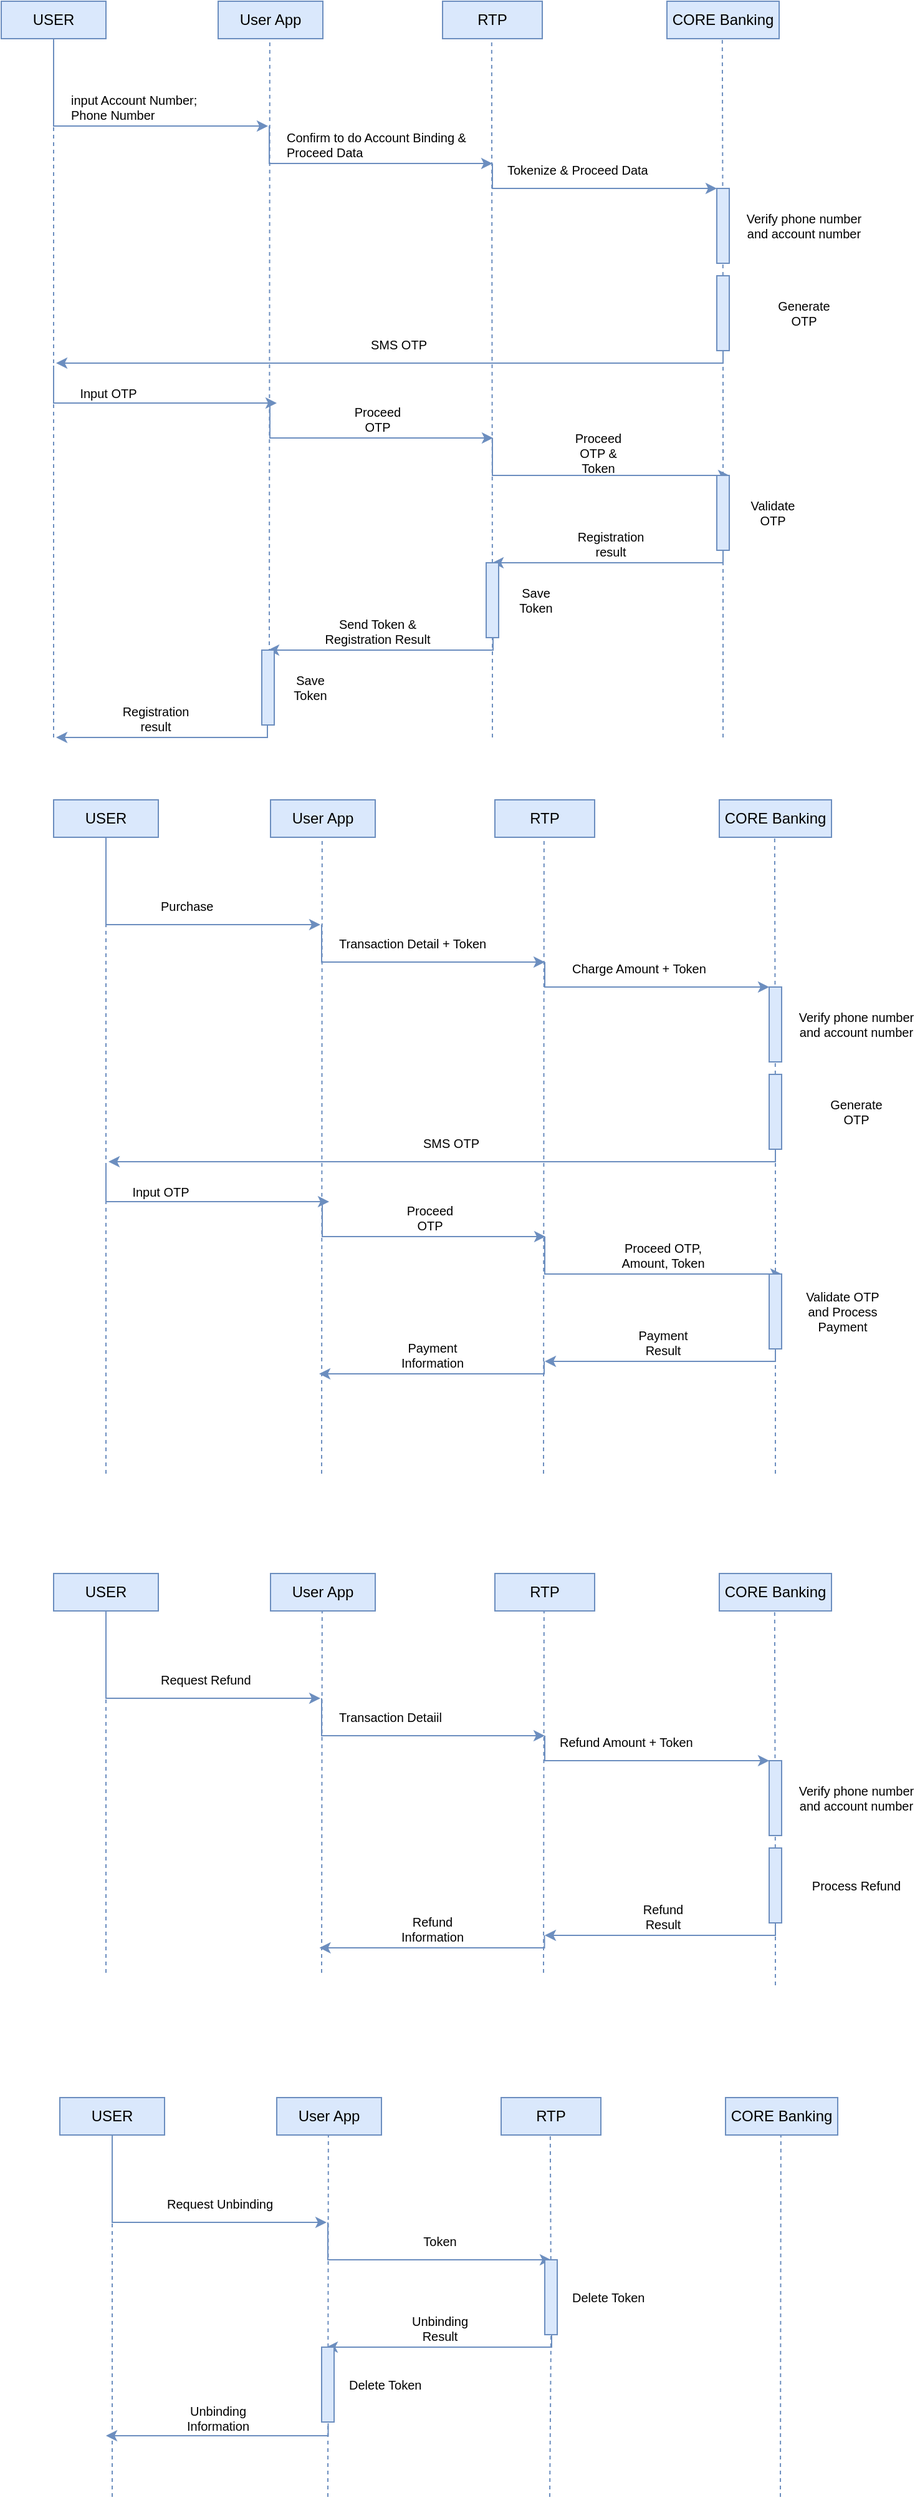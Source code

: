 <mxfile version="16.4.6" type="github">
  <diagram id="XkYiuZXgEPW-SBKgnunP" name="Page-1">
    <mxGraphModel dx="1043" dy="613" grid="1" gridSize="10" guides="1" tooltips="1" connect="1" arrows="1" fold="1" page="1" pageScale="1" pageWidth="850" pageHeight="1100" math="0" shadow="0">
      <root>
        <mxCell id="0" />
        <mxCell id="1" parent="0" />
        <mxCell id="qWCOcMSdtdWqQn0RleB4-22" value="" style="endArrow=none;dashed=1;html=1;rounded=0;entryX=0.5;entryY=1;entryDx=0;entryDy=0;startArrow=none;fillColor=#dae8fc;strokeColor=#6c8ebf;" edge="1" parent="1" source="qWCOcMSdtdWqQn0RleB4-27">
          <mxGeometry width="50" height="50" relative="1" as="geometry">
            <mxPoint x="614.41" y="756" as="sourcePoint" />
            <mxPoint x="614.41" y="100" as="targetPoint" />
          </mxGeometry>
        </mxCell>
        <mxCell id="qWCOcMSdtdWqQn0RleB4-1" value="USER" style="rounded=0;whiteSpace=wrap;html=1;fillColor=#dae8fc;strokeColor=#6c8ebf;" vertex="1" parent="1">
          <mxGeometry x="36" y="70" width="84" height="30" as="geometry" />
        </mxCell>
        <mxCell id="qWCOcMSdtdWqQn0RleB4-2" value="User App" style="rounded=0;whiteSpace=wrap;html=1;fillColor=#dae8fc;strokeColor=#6c8ebf;" vertex="1" parent="1">
          <mxGeometry x="210" y="70" width="84" height="30" as="geometry" />
        </mxCell>
        <mxCell id="qWCOcMSdtdWqQn0RleB4-3" value="RTP" style="rounded=0;whiteSpace=wrap;html=1;fillColor=#dae8fc;strokeColor=#6c8ebf;" vertex="1" parent="1">
          <mxGeometry x="390" y="70" width="80" height="30" as="geometry" />
        </mxCell>
        <mxCell id="qWCOcMSdtdWqQn0RleB4-4" value="" style="endArrow=none;dashed=1;html=1;rounded=0;entryX=0.5;entryY=1;entryDx=0;entryDy=0;fillColor=#dae8fc;strokeColor=#6c8ebf;" edge="1" parent="1" target="qWCOcMSdtdWqQn0RleB4-1">
          <mxGeometry width="50" height="50" relative="1" as="geometry">
            <mxPoint x="78" y="660" as="sourcePoint" />
            <mxPoint x="390" y="190" as="targetPoint" />
          </mxGeometry>
        </mxCell>
        <mxCell id="qWCOcMSdtdWqQn0RleB4-5" value="" style="endArrow=none;dashed=1;html=1;rounded=0;entryX=0.5;entryY=1;entryDx=0;entryDy=0;fillColor=#dae8fc;strokeColor=#6c8ebf;" edge="1" parent="1">
          <mxGeometry width="50" height="50" relative="1" as="geometry">
            <mxPoint x="251" y="610" as="sourcePoint" />
            <mxPoint x="251.41" y="100" as="targetPoint" />
          </mxGeometry>
        </mxCell>
        <mxCell id="qWCOcMSdtdWqQn0RleB4-6" value="" style="endArrow=none;dashed=1;html=1;rounded=0;entryX=0.5;entryY=1;entryDx=0;entryDy=0;startArrow=none;fillColor=#dae8fc;strokeColor=#6c8ebf;" edge="1" parent="1" source="qWCOcMSdtdWqQn0RleB4-48">
          <mxGeometry width="50" height="50" relative="1" as="geometry">
            <mxPoint x="429.41" y="756" as="sourcePoint" />
            <mxPoint x="429.41" y="100" as="targetPoint" />
          </mxGeometry>
        </mxCell>
        <mxCell id="qWCOcMSdtdWqQn0RleB4-8" value="" style="endArrow=classic;html=1;rounded=0;exitX=0.5;exitY=1;exitDx=0;exitDy=0;fillColor=#dae8fc;strokeColor=#6c8ebf;" edge="1" parent="1" source="qWCOcMSdtdWqQn0RleB4-1">
          <mxGeometry width="50" height="50" relative="1" as="geometry">
            <mxPoint x="350" y="170" as="sourcePoint" />
            <mxPoint x="250" y="170" as="targetPoint" />
            <Array as="points">
              <mxPoint x="78" y="170" />
            </Array>
          </mxGeometry>
        </mxCell>
        <mxCell id="qWCOcMSdtdWqQn0RleB4-9" value="&lt;font style=&quot;font-size: 10px;&quot;&gt;input Account Number;&lt;br style=&quot;font-size: 10px;&quot;&gt;Phone Number&lt;/font&gt;" style="text;html=1;fillColor=none;align=left;verticalAlign=middle;whiteSpace=wrap;rounded=0;fontSize=10;" vertex="1" parent="1">
          <mxGeometry x="90" y="140" width="130" height="30" as="geometry" />
        </mxCell>
        <mxCell id="qWCOcMSdtdWqQn0RleB4-10" value="" style="endArrow=classic;html=1;rounded=0;exitX=0.5;exitY=1;exitDx=0;exitDy=0;fillColor=#dae8fc;strokeColor=#6c8ebf;" edge="1" parent="1">
          <mxGeometry width="50" height="50" relative="1" as="geometry">
            <mxPoint x="251" y="170" as="sourcePoint" />
            <mxPoint x="430" y="200" as="targetPoint" />
            <Array as="points">
              <mxPoint x="251" y="200" />
            </Array>
          </mxGeometry>
        </mxCell>
        <mxCell id="qWCOcMSdtdWqQn0RleB4-11" value="CORE Banking" style="rounded=0;whiteSpace=wrap;html=1;fillColor=#dae8fc;strokeColor=#6c8ebf;" vertex="1" parent="1">
          <mxGeometry x="570" y="70" width="90" height="30" as="geometry" />
        </mxCell>
        <mxCell id="qWCOcMSdtdWqQn0RleB4-13" value="Confirm to do Account Binding &amp;amp; Proceed Data" style="text;html=1;fillColor=none;align=left;verticalAlign=middle;whiteSpace=wrap;rounded=0;fontSize=10;" vertex="1" parent="1">
          <mxGeometry x="263" y="170" width="150" height="30" as="geometry" />
        </mxCell>
        <mxCell id="qWCOcMSdtdWqQn0RleB4-14" value="" style="endArrow=classic;html=1;rounded=0;exitX=0.5;exitY=1;exitDx=0;exitDy=0;fillColor=#dae8fc;strokeColor=#6c8ebf;" edge="1" parent="1">
          <mxGeometry width="50" height="50" relative="1" as="geometry">
            <mxPoint x="430" y="200" as="sourcePoint" />
            <mxPoint x="610" y="220" as="targetPoint" />
            <Array as="points">
              <mxPoint x="430" y="220" />
            </Array>
          </mxGeometry>
        </mxCell>
        <mxCell id="qWCOcMSdtdWqQn0RleB4-15" value="Tokenize &amp;amp; Proceed Data" style="text;html=1;fillColor=none;align=left;verticalAlign=middle;whiteSpace=wrap;rounded=0;fontSize=10;" vertex="1" parent="1">
          <mxGeometry x="440" y="190" width="150" height="30" as="geometry" />
        </mxCell>
        <mxCell id="qWCOcMSdtdWqQn0RleB4-24" value="" style="rounded=0;whiteSpace=wrap;html=1;fontSize=8;fillColor=#dae8fc;strokeColor=#6c8ebf;" vertex="1" parent="1">
          <mxGeometry x="610" y="220" width="10" height="60" as="geometry" />
        </mxCell>
        <mxCell id="qWCOcMSdtdWqQn0RleB4-25" value="Verify phone number and account number" style="text;html=1;fillColor=none;align=center;verticalAlign=middle;whiteSpace=wrap;rounded=0;fontSize=10;" vertex="1" parent="1">
          <mxGeometry x="630" y="227.5" width="100" height="45" as="geometry" />
        </mxCell>
        <mxCell id="qWCOcMSdtdWqQn0RleB4-27" value="" style="rounded=0;whiteSpace=wrap;html=1;fontSize=8;fillColor=#dae8fc;strokeColor=#6c8ebf;" vertex="1" parent="1">
          <mxGeometry x="610" y="290" width="10" height="60" as="geometry" />
        </mxCell>
        <mxCell id="qWCOcMSdtdWqQn0RleB4-29" value="" style="endArrow=none;dashed=1;html=1;rounded=0;entryX=0.5;entryY=1;entryDx=0;entryDy=0;fillColor=#dae8fc;strokeColor=#6c8ebf;" edge="1" parent="1" target="qWCOcMSdtdWqQn0RleB4-27">
          <mxGeometry width="50" height="50" relative="1" as="geometry">
            <mxPoint x="615" y="660" as="sourcePoint" />
            <mxPoint x="614.41" y="100" as="targetPoint" />
          </mxGeometry>
        </mxCell>
        <mxCell id="qWCOcMSdtdWqQn0RleB4-30" value="Generate&lt;br&gt;OTP" style="text;html=1;fillColor=none;align=center;verticalAlign=middle;whiteSpace=wrap;rounded=0;fontSize=10;" vertex="1" parent="1">
          <mxGeometry x="630" y="305" width="100" height="30" as="geometry" />
        </mxCell>
        <mxCell id="qWCOcMSdtdWqQn0RleB4-33" value="" style="endArrow=classic;html=1;rounded=0;exitX=0.5;exitY=1;exitDx=0;exitDy=0;fillColor=#dae8fc;strokeColor=#6c8ebf;" edge="1" parent="1" source="qWCOcMSdtdWqQn0RleB4-27">
          <mxGeometry width="50" height="50" relative="1" as="geometry">
            <mxPoint x="620" y="350" as="sourcePoint" />
            <mxPoint x="80" y="360" as="targetPoint" />
            <Array as="points">
              <mxPoint x="615" y="360" />
            </Array>
          </mxGeometry>
        </mxCell>
        <mxCell id="qWCOcMSdtdWqQn0RleB4-34" value="SMS OTP" style="text;html=1;fillColor=none;align=center;verticalAlign=middle;whiteSpace=wrap;rounded=0;fontSize=10;" vertex="1" parent="1">
          <mxGeometry x="330" y="330" width="50" height="30" as="geometry" />
        </mxCell>
        <mxCell id="qWCOcMSdtdWqQn0RleB4-35" value="Input OTP" style="text;html=1;fillColor=none;align=center;verticalAlign=middle;whiteSpace=wrap;rounded=0;fontSize=10;" vertex="1" parent="1">
          <mxGeometry x="97" y="369" width="50" height="30" as="geometry" />
        </mxCell>
        <mxCell id="qWCOcMSdtdWqQn0RleB4-37" value="" style="endArrow=classic;html=1;rounded=0;exitX=0.5;exitY=1;exitDx=0;exitDy=0;fillColor=#dae8fc;strokeColor=#6c8ebf;" edge="1" parent="1">
          <mxGeometry width="50" height="50" relative="1" as="geometry">
            <mxPoint x="78" y="362" as="sourcePoint" />
            <mxPoint x="257" y="392" as="targetPoint" />
            <Array as="points">
              <mxPoint x="78" y="392" />
            </Array>
          </mxGeometry>
        </mxCell>
        <mxCell id="qWCOcMSdtdWqQn0RleB4-39" value="" style="endArrow=classic;html=1;rounded=0;exitX=0.5;exitY=1;exitDx=0;exitDy=0;fillColor=#dae8fc;strokeColor=#6c8ebf;" edge="1" parent="1">
          <mxGeometry width="50" height="50" relative="1" as="geometry">
            <mxPoint x="251.5" y="390" as="sourcePoint" />
            <mxPoint x="430.5" y="420" as="targetPoint" />
            <Array as="points">
              <mxPoint x="251.5" y="420" />
            </Array>
          </mxGeometry>
        </mxCell>
        <mxCell id="qWCOcMSdtdWqQn0RleB4-40" value="Proceed OTP" style="text;html=1;fillColor=none;align=center;verticalAlign=middle;whiteSpace=wrap;rounded=0;fontSize=10;" vertex="1" parent="1">
          <mxGeometry x="313" y="390" width="50" height="30" as="geometry" />
        </mxCell>
        <mxCell id="qWCOcMSdtdWqQn0RleB4-41" value="" style="endArrow=classic;html=1;rounded=0;exitX=0.5;exitY=1;exitDx=0;exitDy=0;fillColor=#dae8fc;strokeColor=#6c8ebf;" edge="1" parent="1">
          <mxGeometry width="50" height="50" relative="1" as="geometry">
            <mxPoint x="430" y="420" as="sourcePoint" />
            <mxPoint x="620" y="450" as="targetPoint" />
            <Array as="points">
              <mxPoint x="430" y="450" />
            </Array>
          </mxGeometry>
        </mxCell>
        <mxCell id="qWCOcMSdtdWqQn0RleB4-42" value="Proceed OTP &amp;amp; Token" style="text;html=1;fillColor=none;align=center;verticalAlign=middle;whiteSpace=wrap;rounded=0;fontSize=10;" vertex="1" parent="1">
          <mxGeometry x="490" y="417" width="50" height="30" as="geometry" />
        </mxCell>
        <mxCell id="qWCOcMSdtdWqQn0RleB4-44" value="" style="rounded=0;whiteSpace=wrap;html=1;fontSize=8;fillColor=#dae8fc;strokeColor=#6c8ebf;" vertex="1" parent="1">
          <mxGeometry x="610" y="450" width="10" height="60" as="geometry" />
        </mxCell>
        <mxCell id="qWCOcMSdtdWqQn0RleB4-45" value="Validate OTP" style="text;html=1;fillColor=none;align=center;verticalAlign=middle;whiteSpace=wrap;rounded=0;fontSize=10;" vertex="1" parent="1">
          <mxGeometry x="630" y="465" width="50" height="30" as="geometry" />
        </mxCell>
        <mxCell id="qWCOcMSdtdWqQn0RleB4-46" value="" style="endArrow=classic;html=1;rounded=0;exitX=0.5;exitY=1;exitDx=0;exitDy=0;fillColor=#dae8fc;strokeColor=#6c8ebf;" edge="1" parent="1">
          <mxGeometry width="50" height="50" relative="1" as="geometry">
            <mxPoint x="615" y="510" as="sourcePoint" />
            <mxPoint x="430" y="520" as="targetPoint" />
            <Array as="points">
              <mxPoint x="615" y="520" />
            </Array>
          </mxGeometry>
        </mxCell>
        <mxCell id="qWCOcMSdtdWqQn0RleB4-47" value="Registration result" style="text;html=1;fillColor=none;align=center;verticalAlign=middle;whiteSpace=wrap;rounded=0;fontSize=10;" vertex="1" parent="1">
          <mxGeometry x="500" y="490" width="50" height="30" as="geometry" />
        </mxCell>
        <mxCell id="qWCOcMSdtdWqQn0RleB4-48" value="" style="rounded=0;whiteSpace=wrap;html=1;fontSize=8;fillColor=#dae8fc;strokeColor=#6c8ebf;" vertex="1" parent="1">
          <mxGeometry x="425" y="520" width="10" height="60" as="geometry" />
        </mxCell>
        <mxCell id="qWCOcMSdtdWqQn0RleB4-49" value="" style="endArrow=none;dashed=1;html=1;rounded=0;entryX=0.5;entryY=1;entryDx=0;entryDy=0;fillColor=#dae8fc;strokeColor=#6c8ebf;" edge="1" parent="1" target="qWCOcMSdtdWqQn0RleB4-48">
          <mxGeometry width="50" height="50" relative="1" as="geometry">
            <mxPoint x="430" y="660" as="sourcePoint" />
            <mxPoint x="429.41" y="100" as="targetPoint" />
          </mxGeometry>
        </mxCell>
        <mxCell id="qWCOcMSdtdWqQn0RleB4-50" value="Save Token" style="text;html=1;fillColor=none;align=center;verticalAlign=middle;whiteSpace=wrap;rounded=0;fontSize=10;" vertex="1" parent="1">
          <mxGeometry x="440" y="535" width="50" height="30" as="geometry" />
        </mxCell>
        <mxCell id="qWCOcMSdtdWqQn0RleB4-51" value="" style="endArrow=classic;html=1;rounded=0;exitX=0.5;exitY=1;exitDx=0;exitDy=0;fillColor=#dae8fc;strokeColor=#6c8ebf;" edge="1" parent="1">
          <mxGeometry width="50" height="50" relative="1" as="geometry">
            <mxPoint x="430.5" y="580" as="sourcePoint" />
            <mxPoint x="250" y="590" as="targetPoint" />
            <Array as="points">
              <mxPoint x="430.5" y="590" />
            </Array>
          </mxGeometry>
        </mxCell>
        <mxCell id="qWCOcMSdtdWqQn0RleB4-52" value="Send Token &amp;amp; Registration Result" style="text;html=1;fillColor=none;align=center;verticalAlign=middle;whiteSpace=wrap;rounded=0;fontSize=10;" vertex="1" parent="1">
          <mxGeometry x="290.25" y="560" width="95.5" height="30" as="geometry" />
        </mxCell>
        <mxCell id="qWCOcMSdtdWqQn0RleB4-53" value="" style="endArrow=none;dashed=1;html=1;rounded=0;entryX=0.5;entryY=1;entryDx=0;entryDy=0;startArrow=none;fillColor=#dae8fc;strokeColor=#6c8ebf;" edge="1" parent="1" source="qWCOcMSdtdWqQn0RleB4-69">
          <mxGeometry width="50" height="50" relative="1" as="geometry">
            <mxPoint x="656.41" y="1396" as="sourcePoint" />
            <mxPoint x="656.41" y="740" as="targetPoint" />
          </mxGeometry>
        </mxCell>
        <mxCell id="qWCOcMSdtdWqQn0RleB4-54" value="USER" style="rounded=0;whiteSpace=wrap;html=1;fillColor=#dae8fc;strokeColor=#6c8ebf;" vertex="1" parent="1">
          <mxGeometry x="78" y="710" width="84" height="30" as="geometry" />
        </mxCell>
        <mxCell id="qWCOcMSdtdWqQn0RleB4-55" value="User App" style="rounded=0;whiteSpace=wrap;html=1;fillColor=#dae8fc;strokeColor=#6c8ebf;" vertex="1" parent="1">
          <mxGeometry x="252" y="710" width="84" height="30" as="geometry" />
        </mxCell>
        <mxCell id="qWCOcMSdtdWqQn0RleB4-56" value="RTP" style="rounded=0;whiteSpace=wrap;html=1;fillColor=#dae8fc;strokeColor=#6c8ebf;" vertex="1" parent="1">
          <mxGeometry x="432" y="710" width="80" height="30" as="geometry" />
        </mxCell>
        <mxCell id="qWCOcMSdtdWqQn0RleB4-57" value="" style="endArrow=none;dashed=1;html=1;rounded=0;entryX=0.5;entryY=1;entryDx=0;entryDy=0;fillColor=#dae8fc;strokeColor=#6c8ebf;" edge="1" parent="1" target="qWCOcMSdtdWqQn0RleB4-54">
          <mxGeometry width="50" height="50" relative="1" as="geometry">
            <mxPoint x="120" y="1250" as="sourcePoint" />
            <mxPoint x="432" y="830" as="targetPoint" />
          </mxGeometry>
        </mxCell>
        <mxCell id="qWCOcMSdtdWqQn0RleB4-58" value="" style="endArrow=none;dashed=1;html=1;rounded=0;entryX=0.5;entryY=1;entryDx=0;entryDy=0;fillColor=#dae8fc;strokeColor=#6c8ebf;" edge="1" parent="1">
          <mxGeometry width="50" height="50" relative="1" as="geometry">
            <mxPoint x="293" y="1250" as="sourcePoint" />
            <mxPoint x="293.41" y="740" as="targetPoint" />
          </mxGeometry>
        </mxCell>
        <mxCell id="qWCOcMSdtdWqQn0RleB4-59" value="" style="endArrow=none;dashed=1;html=1;rounded=0;entryX=0.5;entryY=1;entryDx=0;entryDy=0;startArrow=none;fillColor=#dae8fc;strokeColor=#6c8ebf;" edge="1" parent="1">
          <mxGeometry width="50" height="50" relative="1" as="geometry">
            <mxPoint x="471" y="1250" as="sourcePoint" />
            <mxPoint x="471.41" y="740" as="targetPoint" />
          </mxGeometry>
        </mxCell>
        <mxCell id="qWCOcMSdtdWqQn0RleB4-60" value="" style="endArrow=classic;html=1;rounded=0;exitX=0.5;exitY=1;exitDx=0;exitDy=0;fillColor=#dae8fc;strokeColor=#6c8ebf;" edge="1" parent="1" source="qWCOcMSdtdWqQn0RleB4-54">
          <mxGeometry width="50" height="50" relative="1" as="geometry">
            <mxPoint x="392" y="810" as="sourcePoint" />
            <mxPoint x="292" y="810" as="targetPoint" />
            <Array as="points">
              <mxPoint x="120" y="810" />
            </Array>
          </mxGeometry>
        </mxCell>
        <mxCell id="qWCOcMSdtdWqQn0RleB4-61" value="Purchase" style="text;html=1;fillColor=none;align=left;verticalAlign=middle;whiteSpace=wrap;rounded=0;fontSize=10;" vertex="1" parent="1">
          <mxGeometry x="162" y="780" width="130" height="30" as="geometry" />
        </mxCell>
        <mxCell id="qWCOcMSdtdWqQn0RleB4-62" value="" style="endArrow=classic;html=1;rounded=0;exitX=0.5;exitY=1;exitDx=0;exitDy=0;fillColor=#dae8fc;strokeColor=#6c8ebf;" edge="1" parent="1">
          <mxGeometry width="50" height="50" relative="1" as="geometry">
            <mxPoint x="293" y="810" as="sourcePoint" />
            <mxPoint x="472" y="840" as="targetPoint" />
            <Array as="points">
              <mxPoint x="293" y="840" />
            </Array>
          </mxGeometry>
        </mxCell>
        <mxCell id="qWCOcMSdtdWqQn0RleB4-63" value="CORE Banking" style="rounded=0;whiteSpace=wrap;html=1;fillColor=#dae8fc;strokeColor=#6c8ebf;" vertex="1" parent="1">
          <mxGeometry x="612" y="710" width="90" height="30" as="geometry" />
        </mxCell>
        <mxCell id="qWCOcMSdtdWqQn0RleB4-64" value="Transaction Detail + Token" style="text;html=1;fillColor=none;align=left;verticalAlign=middle;whiteSpace=wrap;rounded=0;fontSize=10;" vertex="1" parent="1">
          <mxGeometry x="305" y="810" width="150" height="30" as="geometry" />
        </mxCell>
        <mxCell id="qWCOcMSdtdWqQn0RleB4-65" value="" style="endArrow=classic;html=1;rounded=0;exitX=0.5;exitY=1;exitDx=0;exitDy=0;fillColor=#dae8fc;strokeColor=#6c8ebf;" edge="1" parent="1">
          <mxGeometry width="50" height="50" relative="1" as="geometry">
            <mxPoint x="472" y="840" as="sourcePoint" />
            <mxPoint x="652" y="860" as="targetPoint" />
            <Array as="points">
              <mxPoint x="472" y="860" />
            </Array>
          </mxGeometry>
        </mxCell>
        <mxCell id="qWCOcMSdtdWqQn0RleB4-66" value="Charge Amount + Token" style="text;html=1;fillColor=none;align=left;verticalAlign=middle;whiteSpace=wrap;rounded=0;fontSize=10;" vertex="1" parent="1">
          <mxGeometry x="492" y="830" width="150" height="30" as="geometry" />
        </mxCell>
        <mxCell id="qWCOcMSdtdWqQn0RleB4-67" value="" style="rounded=0;whiteSpace=wrap;html=1;fontSize=8;fillColor=#dae8fc;strokeColor=#6c8ebf;" vertex="1" parent="1">
          <mxGeometry x="652" y="860" width="10" height="60" as="geometry" />
        </mxCell>
        <mxCell id="qWCOcMSdtdWqQn0RleB4-68" value="Verify phone number and account number" style="text;html=1;fillColor=none;align=center;verticalAlign=middle;whiteSpace=wrap;rounded=0;fontSize=10;" vertex="1" parent="1">
          <mxGeometry x="672" y="867.5" width="100" height="45" as="geometry" />
        </mxCell>
        <mxCell id="qWCOcMSdtdWqQn0RleB4-69" value="" style="rounded=0;whiteSpace=wrap;html=1;fontSize=8;fillColor=#dae8fc;strokeColor=#6c8ebf;" vertex="1" parent="1">
          <mxGeometry x="652" y="930" width="10" height="60" as="geometry" />
        </mxCell>
        <mxCell id="qWCOcMSdtdWqQn0RleB4-70" value="" style="endArrow=none;dashed=1;html=1;rounded=0;entryX=0.5;entryY=1;entryDx=0;entryDy=0;fillColor=#dae8fc;strokeColor=#6c8ebf;" edge="1" parent="1" target="qWCOcMSdtdWqQn0RleB4-69">
          <mxGeometry width="50" height="50" relative="1" as="geometry">
            <mxPoint x="657" y="1250" as="sourcePoint" />
            <mxPoint x="656.41" y="740" as="targetPoint" />
          </mxGeometry>
        </mxCell>
        <mxCell id="qWCOcMSdtdWqQn0RleB4-71" value="Generate&lt;br&gt;OTP" style="text;html=1;fillColor=none;align=center;verticalAlign=middle;whiteSpace=wrap;rounded=0;fontSize=10;" vertex="1" parent="1">
          <mxGeometry x="683" y="945" width="78" height="30" as="geometry" />
        </mxCell>
        <mxCell id="qWCOcMSdtdWqQn0RleB4-72" value="" style="endArrow=classic;html=1;rounded=0;exitX=0.5;exitY=1;exitDx=0;exitDy=0;fillColor=#dae8fc;strokeColor=#6c8ebf;" edge="1" parent="1" source="qWCOcMSdtdWqQn0RleB4-69">
          <mxGeometry width="50" height="50" relative="1" as="geometry">
            <mxPoint x="662" y="990" as="sourcePoint" />
            <mxPoint x="122" y="1000" as="targetPoint" />
            <Array as="points">
              <mxPoint x="657" y="1000" />
            </Array>
          </mxGeometry>
        </mxCell>
        <mxCell id="qWCOcMSdtdWqQn0RleB4-73" value="SMS OTP" style="text;html=1;fillColor=none;align=center;verticalAlign=middle;whiteSpace=wrap;rounded=0;fontSize=10;" vertex="1" parent="1">
          <mxGeometry x="372" y="970" width="50" height="30" as="geometry" />
        </mxCell>
        <mxCell id="qWCOcMSdtdWqQn0RleB4-74" value="Input OTP" style="text;html=1;fillColor=none;align=center;verticalAlign=middle;whiteSpace=wrap;rounded=0;fontSize=10;" vertex="1" parent="1">
          <mxGeometry x="139" y="1009" width="50" height="30" as="geometry" />
        </mxCell>
        <mxCell id="qWCOcMSdtdWqQn0RleB4-75" value="" style="endArrow=classic;html=1;rounded=0;exitX=0.5;exitY=1;exitDx=0;exitDy=0;fillColor=#dae8fc;strokeColor=#6c8ebf;" edge="1" parent="1">
          <mxGeometry width="50" height="50" relative="1" as="geometry">
            <mxPoint x="120" y="1002" as="sourcePoint" />
            <mxPoint x="299" y="1032" as="targetPoint" />
            <Array as="points">
              <mxPoint x="120" y="1032" />
            </Array>
          </mxGeometry>
        </mxCell>
        <mxCell id="qWCOcMSdtdWqQn0RleB4-76" value="" style="endArrow=classic;html=1;rounded=0;exitX=0.5;exitY=1;exitDx=0;exitDy=0;fillColor=#dae8fc;strokeColor=#6c8ebf;" edge="1" parent="1">
          <mxGeometry width="50" height="50" relative="1" as="geometry">
            <mxPoint x="293.5" y="1030" as="sourcePoint" />
            <mxPoint x="472.5" y="1060" as="targetPoint" />
            <Array as="points">
              <mxPoint x="293.5" y="1060" />
            </Array>
          </mxGeometry>
        </mxCell>
        <mxCell id="qWCOcMSdtdWqQn0RleB4-77" value="Proceed OTP" style="text;html=1;fillColor=none;align=center;verticalAlign=middle;whiteSpace=wrap;rounded=0;fontSize=10;" vertex="1" parent="1">
          <mxGeometry x="355" y="1030" width="50" height="30" as="geometry" />
        </mxCell>
        <mxCell id="qWCOcMSdtdWqQn0RleB4-78" value="" style="endArrow=classic;html=1;rounded=0;exitX=0.5;exitY=1;exitDx=0;exitDy=0;fillColor=#dae8fc;strokeColor=#6c8ebf;" edge="1" parent="1">
          <mxGeometry width="50" height="50" relative="1" as="geometry">
            <mxPoint x="472" y="1060" as="sourcePoint" />
            <mxPoint x="662" y="1090" as="targetPoint" />
            <Array as="points">
              <mxPoint x="472" y="1090" />
            </Array>
          </mxGeometry>
        </mxCell>
        <mxCell id="qWCOcMSdtdWqQn0RleB4-79" value="Proceed OTP, Amount, Token" style="text;html=1;fillColor=none;align=center;verticalAlign=middle;whiteSpace=wrap;rounded=0;fontSize=10;" vertex="1" parent="1">
          <mxGeometry x="518" y="1060" width="98" height="30" as="geometry" />
        </mxCell>
        <mxCell id="qWCOcMSdtdWqQn0RleB4-80" value="" style="rounded=0;whiteSpace=wrap;html=1;fontSize=8;fillColor=#dae8fc;strokeColor=#6c8ebf;" vertex="1" parent="1">
          <mxGeometry x="652" y="1090" width="10" height="60" as="geometry" />
        </mxCell>
        <mxCell id="qWCOcMSdtdWqQn0RleB4-81" value="Validate OTP and Process Payment" style="text;html=1;fillColor=none;align=center;verticalAlign=middle;whiteSpace=wrap;rounded=0;fontSize=10;" vertex="1" parent="1">
          <mxGeometry x="672" y="1105" width="78" height="30" as="geometry" />
        </mxCell>
        <mxCell id="qWCOcMSdtdWqQn0RleB4-82" value="" style="endArrow=classic;html=1;rounded=0;exitX=0.5;exitY=1;exitDx=0;exitDy=0;fillColor=#dae8fc;strokeColor=#6c8ebf;" edge="1" parent="1">
          <mxGeometry width="50" height="50" relative="1" as="geometry">
            <mxPoint x="657" y="1150" as="sourcePoint" />
            <mxPoint x="472" y="1160" as="targetPoint" />
            <Array as="points">
              <mxPoint x="657" y="1160" />
            </Array>
          </mxGeometry>
        </mxCell>
        <mxCell id="qWCOcMSdtdWqQn0RleB4-83" value="Payment Result" style="text;html=1;fillColor=none;align=center;verticalAlign=middle;whiteSpace=wrap;rounded=0;fontSize=10;" vertex="1" parent="1">
          <mxGeometry x="542" y="1130" width="50" height="30" as="geometry" />
        </mxCell>
        <mxCell id="qWCOcMSdtdWqQn0RleB4-87" value="" style="endArrow=classic;html=1;rounded=0;exitX=0.5;exitY=1;exitDx=0;exitDy=0;fillColor=#dae8fc;strokeColor=#6c8ebf;" edge="1" parent="1">
          <mxGeometry width="50" height="50" relative="1" as="geometry">
            <mxPoint x="471.5" y="1160" as="sourcePoint" />
            <mxPoint x="291" y="1170" as="targetPoint" />
            <Array as="points">
              <mxPoint x="471.5" y="1170" />
            </Array>
          </mxGeometry>
        </mxCell>
        <mxCell id="qWCOcMSdtdWqQn0RleB4-88" value="Payment Information" style="text;html=1;fillColor=none;align=center;verticalAlign=middle;whiteSpace=wrap;rounded=0;fontSize=10;" vertex="1" parent="1">
          <mxGeometry x="356.5" y="1140" width="50" height="30" as="geometry" />
        </mxCell>
        <mxCell id="qWCOcMSdtdWqQn0RleB4-91" value="" style="endArrow=none;dashed=1;html=1;rounded=0;entryX=0.5;entryY=1;entryDx=0;entryDy=0;startArrow=none;fillColor=#dae8fc;strokeColor=#6c8ebf;" edge="1" parent="1" source="qWCOcMSdtdWqQn0RleB4-107">
          <mxGeometry width="50" height="50" relative="1" as="geometry">
            <mxPoint x="656.41" y="2016" as="sourcePoint" />
            <mxPoint x="656.41" y="1360" as="targetPoint" />
          </mxGeometry>
        </mxCell>
        <mxCell id="qWCOcMSdtdWqQn0RleB4-92" value="USER" style="rounded=0;whiteSpace=wrap;html=1;fillColor=#dae8fc;strokeColor=#6c8ebf;" vertex="1" parent="1">
          <mxGeometry x="78" y="1330" width="84" height="30" as="geometry" />
        </mxCell>
        <mxCell id="qWCOcMSdtdWqQn0RleB4-93" value="User App" style="rounded=0;whiteSpace=wrap;html=1;fillColor=#dae8fc;strokeColor=#6c8ebf;" vertex="1" parent="1">
          <mxGeometry x="252" y="1330" width="84" height="30" as="geometry" />
        </mxCell>
        <mxCell id="qWCOcMSdtdWqQn0RleB4-94" value="RTP" style="rounded=0;whiteSpace=wrap;html=1;fillColor=#dae8fc;strokeColor=#6c8ebf;" vertex="1" parent="1">
          <mxGeometry x="432" y="1330" width="80" height="30" as="geometry" />
        </mxCell>
        <mxCell id="qWCOcMSdtdWqQn0RleB4-95" value="" style="endArrow=none;dashed=1;html=1;rounded=0;entryX=0.5;entryY=1;entryDx=0;entryDy=0;fillColor=#dae8fc;strokeColor=#6c8ebf;" edge="1" parent="1" target="qWCOcMSdtdWqQn0RleB4-92">
          <mxGeometry width="50" height="50" relative="1" as="geometry">
            <mxPoint x="120" y="1650" as="sourcePoint" />
            <mxPoint x="432" y="1450" as="targetPoint" />
          </mxGeometry>
        </mxCell>
        <mxCell id="qWCOcMSdtdWqQn0RleB4-96" value="" style="endArrow=none;dashed=1;html=1;rounded=0;entryX=0.5;entryY=1;entryDx=0;entryDy=0;fillColor=#dae8fc;strokeColor=#6c8ebf;" edge="1" parent="1">
          <mxGeometry width="50" height="50" relative="1" as="geometry">
            <mxPoint x="293" y="1650" as="sourcePoint" />
            <mxPoint x="293.41" y="1360" as="targetPoint" />
          </mxGeometry>
        </mxCell>
        <mxCell id="qWCOcMSdtdWqQn0RleB4-97" value="" style="endArrow=none;dashed=1;html=1;rounded=0;entryX=0.5;entryY=1;entryDx=0;entryDy=0;startArrow=none;fillColor=#dae8fc;strokeColor=#6c8ebf;" edge="1" parent="1">
          <mxGeometry width="50" height="50" relative="1" as="geometry">
            <mxPoint x="471" y="1650" as="sourcePoint" />
            <mxPoint x="471.41" y="1360" as="targetPoint" />
          </mxGeometry>
        </mxCell>
        <mxCell id="qWCOcMSdtdWqQn0RleB4-98" value="" style="endArrow=classic;html=1;rounded=0;exitX=0.5;exitY=1;exitDx=0;exitDy=0;fillColor=#dae8fc;strokeColor=#6c8ebf;" edge="1" parent="1" source="qWCOcMSdtdWqQn0RleB4-92">
          <mxGeometry width="50" height="50" relative="1" as="geometry">
            <mxPoint x="392" y="1430" as="sourcePoint" />
            <mxPoint x="292" y="1430" as="targetPoint" />
            <Array as="points">
              <mxPoint x="120" y="1430" />
            </Array>
          </mxGeometry>
        </mxCell>
        <mxCell id="qWCOcMSdtdWqQn0RleB4-99" value="Request Refund" style="text;html=1;fillColor=none;align=left;verticalAlign=middle;whiteSpace=wrap;rounded=0;fontSize=10;" vertex="1" parent="1">
          <mxGeometry x="162" y="1400" width="130" height="30" as="geometry" />
        </mxCell>
        <mxCell id="qWCOcMSdtdWqQn0RleB4-100" value="" style="endArrow=classic;html=1;rounded=0;exitX=0.5;exitY=1;exitDx=0;exitDy=0;fillColor=#dae8fc;strokeColor=#6c8ebf;" edge="1" parent="1">
          <mxGeometry width="50" height="50" relative="1" as="geometry">
            <mxPoint x="293" y="1430" as="sourcePoint" />
            <mxPoint x="472" y="1460" as="targetPoint" />
            <Array as="points">
              <mxPoint x="293" y="1460" />
            </Array>
          </mxGeometry>
        </mxCell>
        <mxCell id="qWCOcMSdtdWqQn0RleB4-101" value="CORE Banking" style="rounded=0;whiteSpace=wrap;html=1;fillColor=#dae8fc;strokeColor=#6c8ebf;" vertex="1" parent="1">
          <mxGeometry x="612" y="1330" width="90" height="30" as="geometry" />
        </mxCell>
        <mxCell id="qWCOcMSdtdWqQn0RleB4-102" value="Transaction Detaiil" style="text;html=1;fillColor=none;align=left;verticalAlign=middle;whiteSpace=wrap;rounded=0;fontSize=10;" vertex="1" parent="1">
          <mxGeometry x="305" y="1430" width="150" height="30" as="geometry" />
        </mxCell>
        <mxCell id="qWCOcMSdtdWqQn0RleB4-103" value="" style="endArrow=classic;html=1;rounded=0;exitX=0.5;exitY=1;exitDx=0;exitDy=0;fillColor=#dae8fc;strokeColor=#6c8ebf;" edge="1" parent="1">
          <mxGeometry width="50" height="50" relative="1" as="geometry">
            <mxPoint x="472" y="1460" as="sourcePoint" />
            <mxPoint x="652" y="1480" as="targetPoint" />
            <Array as="points">
              <mxPoint x="472" y="1480" />
            </Array>
          </mxGeometry>
        </mxCell>
        <mxCell id="qWCOcMSdtdWqQn0RleB4-104" value="Refund Amount + Token" style="text;html=1;fillColor=none;align=left;verticalAlign=middle;whiteSpace=wrap;rounded=0;fontSize=10;" vertex="1" parent="1">
          <mxGeometry x="482" y="1450" width="150" height="30" as="geometry" />
        </mxCell>
        <mxCell id="qWCOcMSdtdWqQn0RleB4-105" value="" style="rounded=0;whiteSpace=wrap;html=1;fontSize=8;fillColor=#dae8fc;strokeColor=#6c8ebf;" vertex="1" parent="1">
          <mxGeometry x="652" y="1480" width="10" height="60" as="geometry" />
        </mxCell>
        <mxCell id="qWCOcMSdtdWqQn0RleB4-106" value="Verify phone number and account number" style="text;html=1;fillColor=none;align=center;verticalAlign=middle;whiteSpace=wrap;rounded=0;fontSize=10;" vertex="1" parent="1">
          <mxGeometry x="672" y="1487.5" width="100" height="45" as="geometry" />
        </mxCell>
        <mxCell id="qWCOcMSdtdWqQn0RleB4-107" value="" style="rounded=0;whiteSpace=wrap;html=1;fontSize=8;fillColor=#dae8fc;strokeColor=#6c8ebf;" vertex="1" parent="1">
          <mxGeometry x="652" y="1550" width="10" height="60" as="geometry" />
        </mxCell>
        <mxCell id="qWCOcMSdtdWqQn0RleB4-108" value="" style="endArrow=none;dashed=1;html=1;rounded=0;entryX=0.5;entryY=1;entryDx=0;entryDy=0;fillColor=#dae8fc;strokeColor=#6c8ebf;" edge="1" parent="1" target="qWCOcMSdtdWqQn0RleB4-107">
          <mxGeometry width="50" height="50" relative="1" as="geometry">
            <mxPoint x="657" y="1660" as="sourcePoint" />
            <mxPoint x="656.41" y="1360" as="targetPoint" />
          </mxGeometry>
        </mxCell>
        <mxCell id="qWCOcMSdtdWqQn0RleB4-109" value="Process Refund" style="text;html=1;fillColor=none;align=center;verticalAlign=middle;whiteSpace=wrap;rounded=0;fontSize=10;" vertex="1" parent="1">
          <mxGeometry x="672" y="1565" width="100" height="30" as="geometry" />
        </mxCell>
        <mxCell id="qWCOcMSdtdWqQn0RleB4-120" value="" style="endArrow=classic;html=1;rounded=0;exitX=0.5;exitY=1;exitDx=0;exitDy=0;fillColor=#dae8fc;strokeColor=#6c8ebf;" edge="1" parent="1">
          <mxGeometry width="50" height="50" relative="1" as="geometry">
            <mxPoint x="657" y="1610.0" as="sourcePoint" />
            <mxPoint x="472" y="1620.0" as="targetPoint" />
            <Array as="points">
              <mxPoint x="657" y="1620" />
            </Array>
          </mxGeometry>
        </mxCell>
        <mxCell id="qWCOcMSdtdWqQn0RleB4-121" value="Refund Result" style="text;html=1;fillColor=none;align=center;verticalAlign=middle;whiteSpace=wrap;rounded=0;fontSize=10;" vertex="1" parent="1">
          <mxGeometry x="542" y="1590" width="50" height="30" as="geometry" />
        </mxCell>
        <mxCell id="qWCOcMSdtdWqQn0RleB4-122" value="" style="endArrow=classic;html=1;rounded=0;exitX=0.5;exitY=1;exitDx=0;exitDy=0;fillColor=#dae8fc;strokeColor=#6c8ebf;" edge="1" parent="1">
          <mxGeometry width="50" height="50" relative="1" as="geometry">
            <mxPoint x="471.75" y="1620.0" as="sourcePoint" />
            <mxPoint x="291.25" y="1630.0" as="targetPoint" />
            <Array as="points">
              <mxPoint x="471.75" y="1630" />
            </Array>
          </mxGeometry>
        </mxCell>
        <mxCell id="qWCOcMSdtdWqQn0RleB4-123" value="Refund&lt;br&gt;Information" style="text;html=1;fillColor=none;align=center;verticalAlign=middle;whiteSpace=wrap;rounded=0;fontSize=10;" vertex="1" parent="1">
          <mxGeometry x="356.75" y="1600" width="50" height="30" as="geometry" />
        </mxCell>
        <mxCell id="qWCOcMSdtdWqQn0RleB4-127" value="" style="rounded=0;whiteSpace=wrap;html=1;fontSize=8;fillColor=#dae8fc;strokeColor=#6c8ebf;" vertex="1" parent="1">
          <mxGeometry x="245" y="590" width="10" height="60" as="geometry" />
        </mxCell>
        <mxCell id="qWCOcMSdtdWqQn0RleB4-128" value="Save Token" style="text;html=1;fillColor=none;align=center;verticalAlign=middle;whiteSpace=wrap;rounded=0;fontSize=10;" vertex="1" parent="1">
          <mxGeometry x="259" y="605" width="50" height="30" as="geometry" />
        </mxCell>
        <mxCell id="qWCOcMSdtdWqQn0RleB4-134" value="" style="endArrow=classic;html=1;rounded=0;exitX=0.5;exitY=1;exitDx=0;exitDy=0;fillColor=#dae8fc;strokeColor=#6c8ebf;" edge="1" parent="1">
          <mxGeometry width="50" height="50" relative="1" as="geometry">
            <mxPoint x="249.5" y="650" as="sourcePoint" />
            <mxPoint x="80" y="660" as="targetPoint" />
            <Array as="points">
              <mxPoint x="249.5" y="660" />
            </Array>
          </mxGeometry>
        </mxCell>
        <mxCell id="qWCOcMSdtdWqQn0RleB4-135" value="Registration result" style="text;html=1;fillColor=none;align=center;verticalAlign=middle;whiteSpace=wrap;rounded=0;fontSize=10;" vertex="1" parent="1">
          <mxGeometry x="134.5" y="630" width="50" height="30" as="geometry" />
        </mxCell>
        <mxCell id="qWCOcMSdtdWqQn0RleB4-136" value="" style="endArrow=none;dashed=1;html=1;rounded=0;entryX=0.5;entryY=1;entryDx=0;entryDy=0;startArrow=none;fillColor=#dae8fc;strokeColor=#6c8ebf;" edge="1" parent="1">
          <mxGeometry width="50" height="50" relative="1" as="geometry">
            <mxPoint x="661" y="2070" as="sourcePoint" />
            <mxPoint x="661.41" y="1780" as="targetPoint" />
          </mxGeometry>
        </mxCell>
        <mxCell id="qWCOcMSdtdWqQn0RleB4-137" value="USER" style="rounded=0;whiteSpace=wrap;html=1;fillColor=#dae8fc;strokeColor=#6c8ebf;" vertex="1" parent="1">
          <mxGeometry x="83" y="1750" width="84" height="30" as="geometry" />
        </mxCell>
        <mxCell id="qWCOcMSdtdWqQn0RleB4-138" value="User App" style="rounded=0;whiteSpace=wrap;html=1;fillColor=#dae8fc;strokeColor=#6c8ebf;" vertex="1" parent="1">
          <mxGeometry x="257" y="1750" width="84" height="30" as="geometry" />
        </mxCell>
        <mxCell id="qWCOcMSdtdWqQn0RleB4-139" value="RTP" style="rounded=0;whiteSpace=wrap;html=1;fillColor=#dae8fc;strokeColor=#6c8ebf;" vertex="1" parent="1">
          <mxGeometry x="437" y="1750" width="80" height="30" as="geometry" />
        </mxCell>
        <mxCell id="qWCOcMSdtdWqQn0RleB4-140" value="" style="endArrow=none;dashed=1;html=1;rounded=0;entryX=0.5;entryY=1;entryDx=0;entryDy=0;fillColor=#dae8fc;strokeColor=#6c8ebf;" edge="1" parent="1" target="qWCOcMSdtdWqQn0RleB4-137">
          <mxGeometry width="50" height="50" relative="1" as="geometry">
            <mxPoint x="125" y="2070" as="sourcePoint" />
            <mxPoint x="437" y="1870" as="targetPoint" />
          </mxGeometry>
        </mxCell>
        <mxCell id="qWCOcMSdtdWqQn0RleB4-141" value="" style="endArrow=none;dashed=1;html=1;rounded=0;entryX=0.5;entryY=1;entryDx=0;entryDy=0;fillColor=#dae8fc;strokeColor=#6c8ebf;" edge="1" parent="1">
          <mxGeometry width="50" height="50" relative="1" as="geometry">
            <mxPoint x="298" y="2070" as="sourcePoint" />
            <mxPoint x="298.41" y="1780" as="targetPoint" />
          </mxGeometry>
        </mxCell>
        <mxCell id="qWCOcMSdtdWqQn0RleB4-142" value="" style="endArrow=none;dashed=1;html=1;rounded=0;entryX=0.5;entryY=1;entryDx=0;entryDy=0;startArrow=none;fillColor=#dae8fc;strokeColor=#6c8ebf;" edge="1" parent="1" source="qWCOcMSdtdWqQn0RleB4-150">
          <mxGeometry width="50" height="50" relative="1" as="geometry">
            <mxPoint x="476" y="2070" as="sourcePoint" />
            <mxPoint x="476.41" y="1780" as="targetPoint" />
          </mxGeometry>
        </mxCell>
        <mxCell id="qWCOcMSdtdWqQn0RleB4-143" value="" style="endArrow=classic;html=1;rounded=0;exitX=0.5;exitY=1;exitDx=0;exitDy=0;fillColor=#dae8fc;strokeColor=#6c8ebf;" edge="1" parent="1" source="qWCOcMSdtdWqQn0RleB4-137">
          <mxGeometry width="50" height="50" relative="1" as="geometry">
            <mxPoint x="397" y="1850" as="sourcePoint" />
            <mxPoint x="297" y="1850" as="targetPoint" />
            <Array as="points">
              <mxPoint x="125" y="1850" />
            </Array>
          </mxGeometry>
        </mxCell>
        <mxCell id="qWCOcMSdtdWqQn0RleB4-144" value="Request Unbinding" style="text;html=1;fillColor=none;align=left;verticalAlign=middle;whiteSpace=wrap;rounded=0;fontSize=10;" vertex="1" parent="1">
          <mxGeometry x="167" y="1820" width="130" height="30" as="geometry" />
        </mxCell>
        <mxCell id="qWCOcMSdtdWqQn0RleB4-145" value="" style="endArrow=classic;html=1;rounded=0;exitX=0.5;exitY=1;exitDx=0;exitDy=0;fillColor=#dae8fc;strokeColor=#6c8ebf;" edge="1" parent="1">
          <mxGeometry width="50" height="50" relative="1" as="geometry">
            <mxPoint x="298" y="1850" as="sourcePoint" />
            <mxPoint x="477" y="1880" as="targetPoint" />
            <Array as="points">
              <mxPoint x="298" y="1880" />
            </Array>
          </mxGeometry>
        </mxCell>
        <mxCell id="qWCOcMSdtdWqQn0RleB4-146" value="CORE Banking" style="rounded=0;whiteSpace=wrap;html=1;fillColor=#dae8fc;strokeColor=#6c8ebf;" vertex="1" parent="1">
          <mxGeometry x="617" y="1750" width="90" height="30" as="geometry" />
        </mxCell>
        <mxCell id="qWCOcMSdtdWqQn0RleB4-147" value="Token" style="text;html=1;fillColor=none;align=center;verticalAlign=middle;whiteSpace=wrap;rounded=0;fontSize=10;" vertex="1" parent="1">
          <mxGeometry x="313" y="1850" width="150" height="30" as="geometry" />
        </mxCell>
        <mxCell id="qWCOcMSdtdWqQn0RleB4-149" value="Delete Token" style="text;html=1;fillColor=none;align=left;verticalAlign=middle;whiteSpace=wrap;rounded=0;fontSize=10;" vertex="1" parent="1">
          <mxGeometry x="492" y="1895" width="150" height="30" as="geometry" />
        </mxCell>
        <mxCell id="qWCOcMSdtdWqQn0RleB4-157" value="" style="endArrow=classic;html=1;rounded=0;exitX=0.5;exitY=1;exitDx=0;exitDy=0;fillColor=#dae8fc;strokeColor=#6c8ebf;" edge="1" parent="1">
          <mxGeometry width="50" height="50" relative="1" as="geometry">
            <mxPoint x="477.5" y="1940" as="sourcePoint" />
            <mxPoint x="297" y="1950" as="targetPoint" />
            <Array as="points">
              <mxPoint x="477.5" y="1950" />
            </Array>
          </mxGeometry>
        </mxCell>
        <mxCell id="qWCOcMSdtdWqQn0RleB4-158" value="Unbinding Result" style="text;html=1;fillColor=none;align=center;verticalAlign=middle;whiteSpace=wrap;rounded=0;fontSize=10;" vertex="1" parent="1">
          <mxGeometry x="362.5" y="1920" width="50" height="30" as="geometry" />
        </mxCell>
        <mxCell id="qWCOcMSdtdWqQn0RleB4-150" value="" style="rounded=0;whiteSpace=wrap;html=1;fontSize=8;fillColor=#dae8fc;strokeColor=#6c8ebf;" vertex="1" parent="1">
          <mxGeometry x="472" y="1880" width="10" height="60" as="geometry" />
        </mxCell>
        <mxCell id="qWCOcMSdtdWqQn0RleB4-159" value="" style="endArrow=none;dashed=1;html=1;rounded=0;entryX=0.5;entryY=1;entryDx=0;entryDy=0;startArrow=none;fillColor=#dae8fc;strokeColor=#6c8ebf;" edge="1" parent="1" target="qWCOcMSdtdWqQn0RleB4-150">
          <mxGeometry width="50" height="50" relative="1" as="geometry">
            <mxPoint x="476" y="2070" as="sourcePoint" />
            <mxPoint x="476.41" y="1780" as="targetPoint" />
          </mxGeometry>
        </mxCell>
        <mxCell id="qWCOcMSdtdWqQn0RleB4-160" value="Delete Token" style="text;html=1;fillColor=none;align=left;verticalAlign=middle;whiteSpace=wrap;rounded=0;fontSize=10;" vertex="1" parent="1">
          <mxGeometry x="313" y="1965" width="150" height="30" as="geometry" />
        </mxCell>
        <mxCell id="qWCOcMSdtdWqQn0RleB4-161" value="" style="rounded=0;whiteSpace=wrap;html=1;fontSize=8;fillColor=#dae8fc;strokeColor=#6c8ebf;" vertex="1" parent="1">
          <mxGeometry x="293" y="1950" width="10" height="60" as="geometry" />
        </mxCell>
        <mxCell id="qWCOcMSdtdWqQn0RleB4-162" value="" style="endArrow=classic;html=1;rounded=0;exitX=0.5;exitY=1;exitDx=0;exitDy=0;fillColor=#dae8fc;strokeColor=#6c8ebf;" edge="1" parent="1">
          <mxGeometry width="50" height="50" relative="1" as="geometry">
            <mxPoint x="298.25" y="2011" as="sourcePoint" />
            <mxPoint x="120" y="2021" as="targetPoint" />
            <Array as="points">
              <mxPoint x="298.25" y="2021" />
            </Array>
          </mxGeometry>
        </mxCell>
        <mxCell id="qWCOcMSdtdWqQn0RleB4-163" value="Unbinding&lt;br&gt;Information" style="text;html=1;fillColor=none;align=center;verticalAlign=middle;whiteSpace=wrap;rounded=0;fontSize=10;" vertex="1" parent="1">
          <mxGeometry x="185" y="1992" width="50" height="30" as="geometry" />
        </mxCell>
      </root>
    </mxGraphModel>
  </diagram>
</mxfile>
